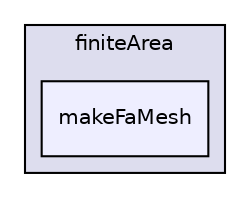digraph "applications/utilities/finiteArea/makeFaMesh" {
  bgcolor=transparent;
  compound=true
  node [ fontsize="10", fontname="Helvetica"];
  edge [ labelfontsize="10", labelfontname="Helvetica"];
  subgraph clusterdir_2de8263c6dafcba2c74a1f3a01c34188 {
    graph [ bgcolor="#ddddee", pencolor="black", label="finiteArea" fontname="Helvetica", fontsize="10", URL="dir_2de8263c6dafcba2c74a1f3a01c34188.html"]
  dir_538887f54f12c144903010a79f1c2725 [shape=box, label="makeFaMesh", style="filled", fillcolor="#eeeeff", pencolor="black", URL="dir_538887f54f12c144903010a79f1c2725.html"];
  }
}
